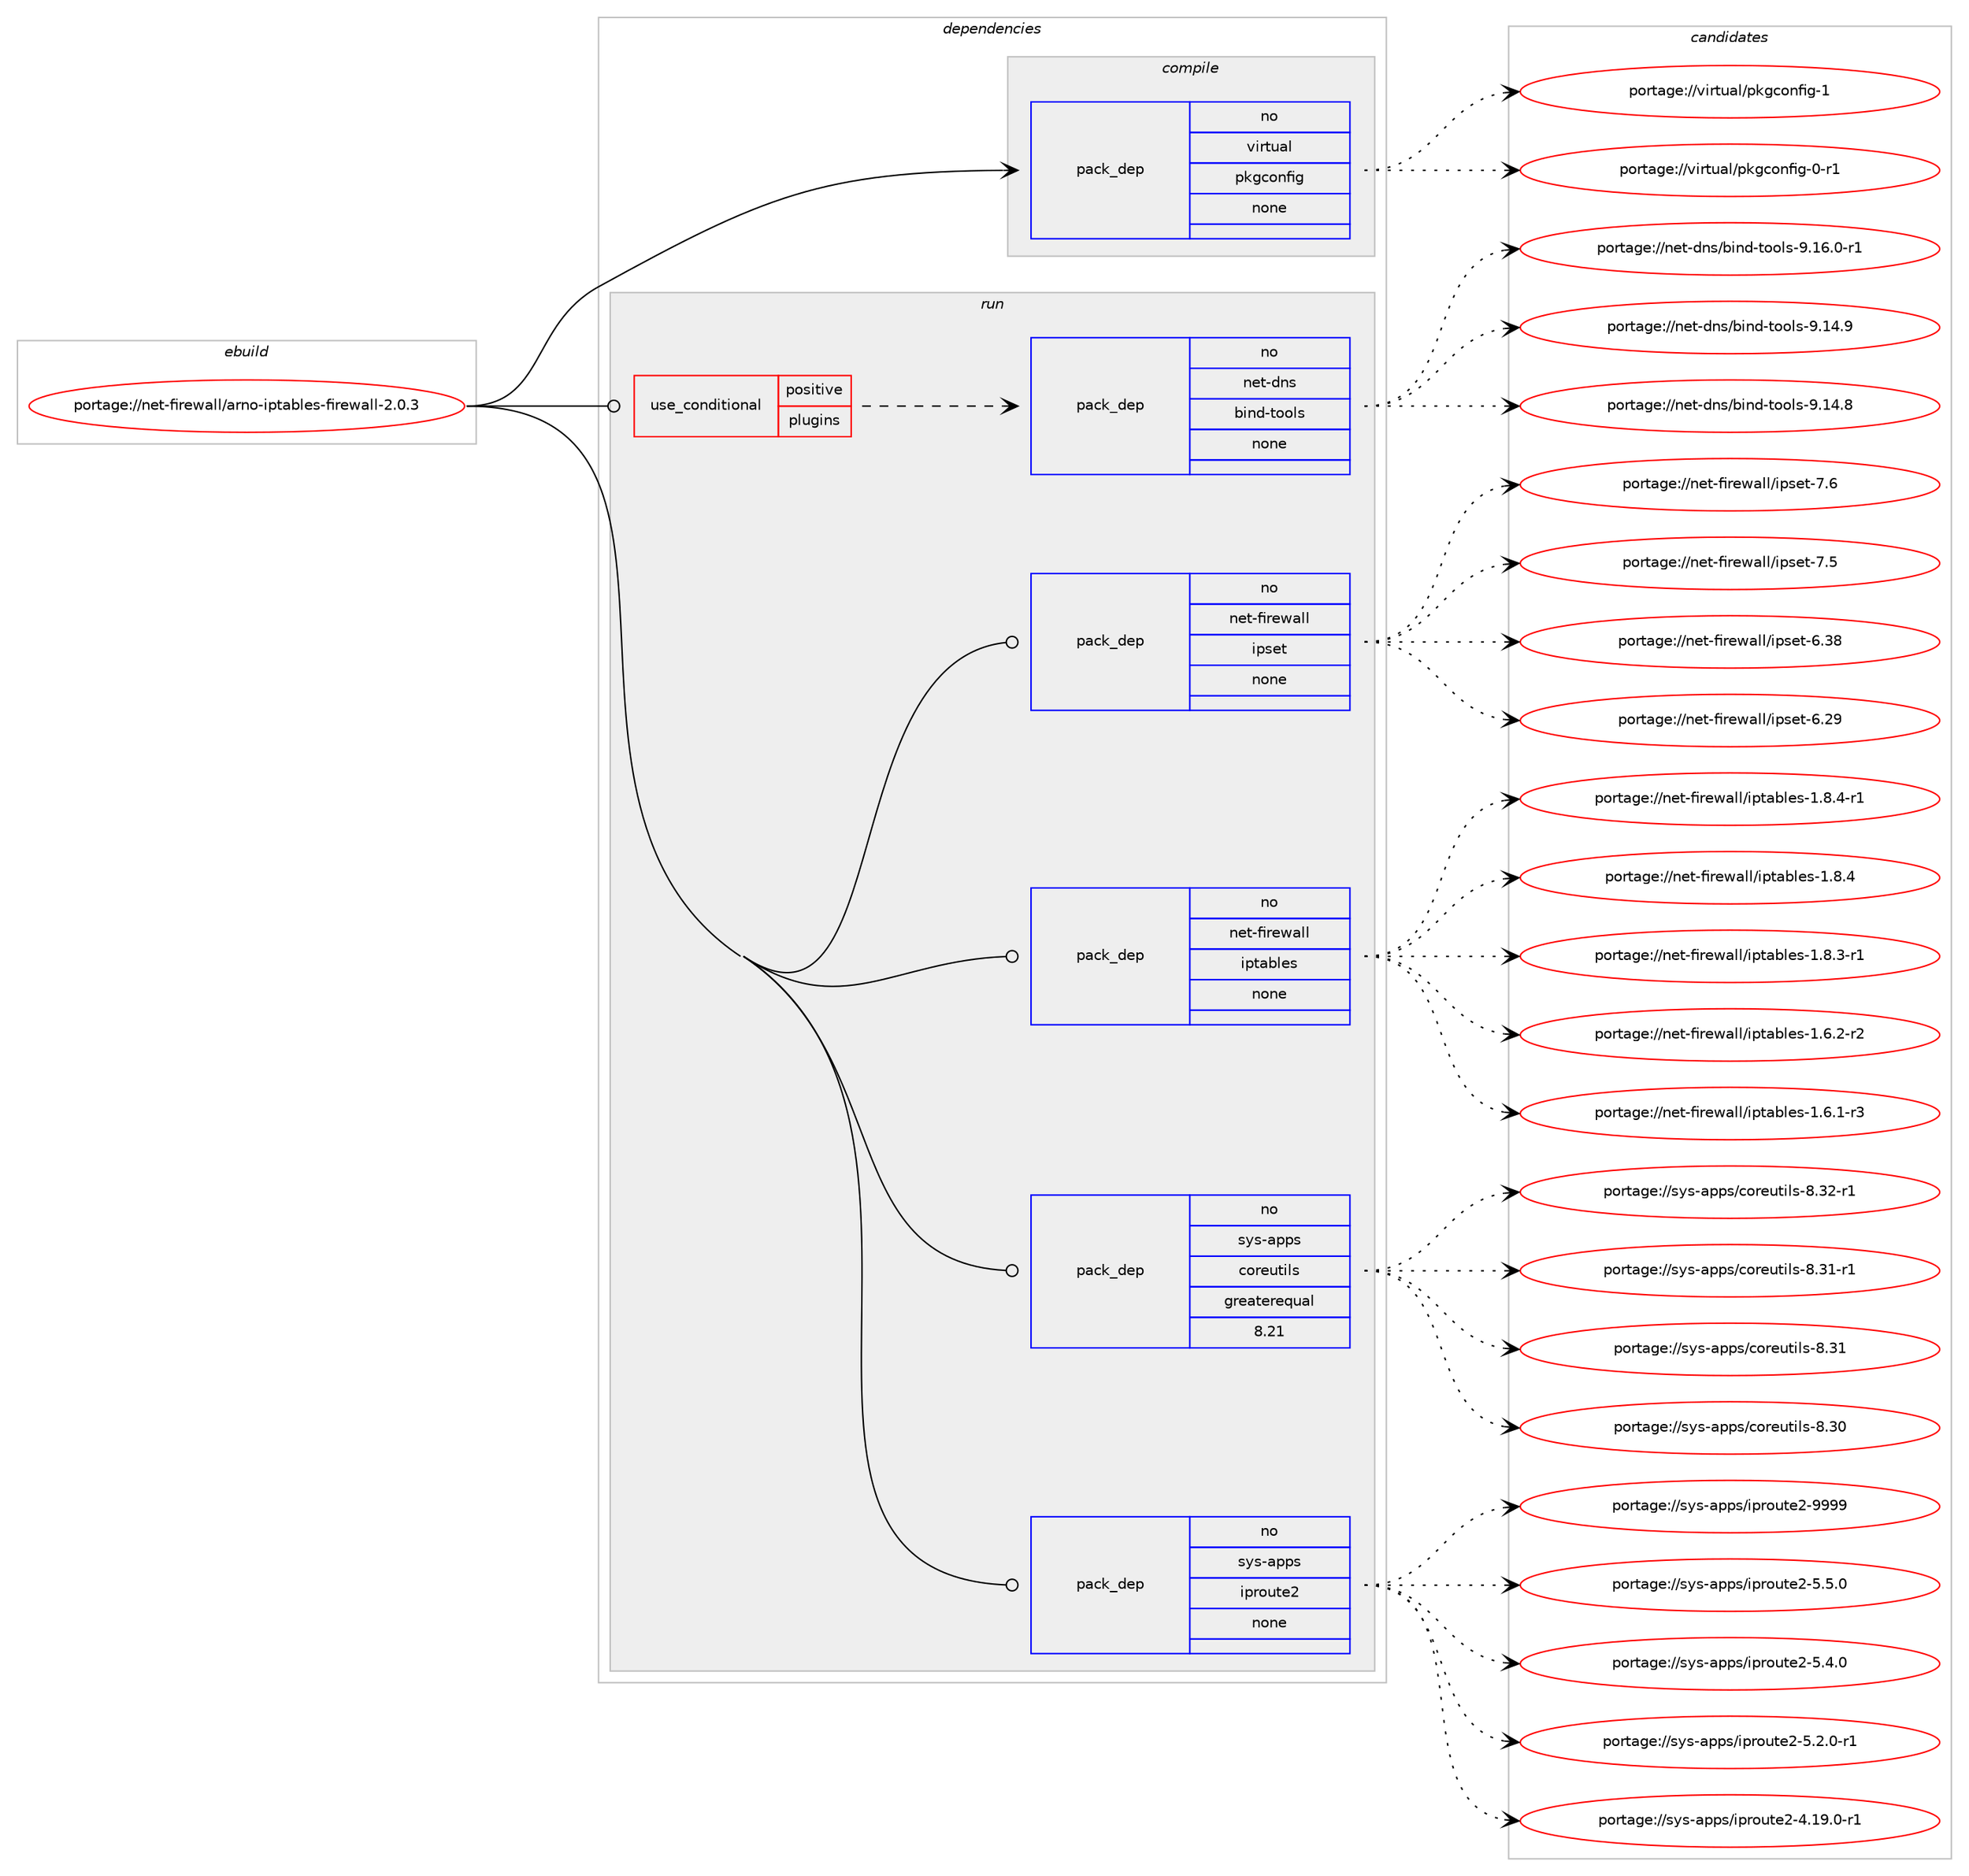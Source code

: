 digraph prolog {

# *************
# Graph options
# *************

newrank=true;
concentrate=true;
compound=true;
graph [rankdir=LR,fontname=Helvetica,fontsize=10,ranksep=1.5];#, ranksep=2.5, nodesep=0.2];
edge  [arrowhead=vee];
node  [fontname=Helvetica,fontsize=10];

# **********
# The ebuild
# **********

subgraph cluster_leftcol {
color=gray;
rank=same;
label=<<i>ebuild</i>>;
id [label="portage://net-firewall/arno-iptables-firewall-2.0.3", color=red, width=4, href="../net-firewall/arno-iptables-firewall-2.0.3.svg"];
}

# ****************
# The dependencies
# ****************

subgraph cluster_midcol {
color=gray;
label=<<i>dependencies</i>>;
subgraph cluster_compile {
fillcolor="#eeeeee";
style=filled;
label=<<i>compile</i>>;
subgraph pack20198 {
dependency24869 [label=<<TABLE BORDER="0" CELLBORDER="1" CELLSPACING="0" CELLPADDING="4" WIDTH="220"><TR><TD ROWSPAN="6" CELLPADDING="30">pack_dep</TD></TR><TR><TD WIDTH="110">no</TD></TR><TR><TD>virtual</TD></TR><TR><TD>pkgconfig</TD></TR><TR><TD>none</TD></TR><TR><TD></TD></TR></TABLE>>, shape=none, color=blue];
}
id:e -> dependency24869:w [weight=20,style="solid",arrowhead="vee"];
}
subgraph cluster_compileandrun {
fillcolor="#eeeeee";
style=filled;
label=<<i>compile and run</i>>;
}
subgraph cluster_run {
fillcolor="#eeeeee";
style=filled;
label=<<i>run</i>>;
subgraph cond4288 {
dependency24870 [label=<<TABLE BORDER="0" CELLBORDER="1" CELLSPACING="0" CELLPADDING="4"><TR><TD ROWSPAN="3" CELLPADDING="10">use_conditional</TD></TR><TR><TD>positive</TD></TR><TR><TD>plugins</TD></TR></TABLE>>, shape=none, color=red];
subgraph pack20199 {
dependency24871 [label=<<TABLE BORDER="0" CELLBORDER="1" CELLSPACING="0" CELLPADDING="4" WIDTH="220"><TR><TD ROWSPAN="6" CELLPADDING="30">pack_dep</TD></TR><TR><TD WIDTH="110">no</TD></TR><TR><TD>net-dns</TD></TR><TR><TD>bind-tools</TD></TR><TR><TD>none</TD></TR><TR><TD></TD></TR></TABLE>>, shape=none, color=blue];
}
dependency24870:e -> dependency24871:w [weight=20,style="dashed",arrowhead="vee"];
}
id:e -> dependency24870:w [weight=20,style="solid",arrowhead="odot"];
subgraph pack20200 {
dependency24872 [label=<<TABLE BORDER="0" CELLBORDER="1" CELLSPACING="0" CELLPADDING="4" WIDTH="220"><TR><TD ROWSPAN="6" CELLPADDING="30">pack_dep</TD></TR><TR><TD WIDTH="110">no</TD></TR><TR><TD>net-firewall</TD></TR><TR><TD>ipset</TD></TR><TR><TD>none</TD></TR><TR><TD></TD></TR></TABLE>>, shape=none, color=blue];
}
id:e -> dependency24872:w [weight=20,style="solid",arrowhead="odot"];
subgraph pack20201 {
dependency24873 [label=<<TABLE BORDER="0" CELLBORDER="1" CELLSPACING="0" CELLPADDING="4" WIDTH="220"><TR><TD ROWSPAN="6" CELLPADDING="30">pack_dep</TD></TR><TR><TD WIDTH="110">no</TD></TR><TR><TD>net-firewall</TD></TR><TR><TD>iptables</TD></TR><TR><TD>none</TD></TR><TR><TD></TD></TR></TABLE>>, shape=none, color=blue];
}
id:e -> dependency24873:w [weight=20,style="solid",arrowhead="odot"];
subgraph pack20202 {
dependency24874 [label=<<TABLE BORDER="0" CELLBORDER="1" CELLSPACING="0" CELLPADDING="4" WIDTH="220"><TR><TD ROWSPAN="6" CELLPADDING="30">pack_dep</TD></TR><TR><TD WIDTH="110">no</TD></TR><TR><TD>sys-apps</TD></TR><TR><TD>coreutils</TD></TR><TR><TD>greaterequal</TD></TR><TR><TD>8.21</TD></TR></TABLE>>, shape=none, color=blue];
}
id:e -> dependency24874:w [weight=20,style="solid",arrowhead="odot"];
subgraph pack20203 {
dependency24875 [label=<<TABLE BORDER="0" CELLBORDER="1" CELLSPACING="0" CELLPADDING="4" WIDTH="220"><TR><TD ROWSPAN="6" CELLPADDING="30">pack_dep</TD></TR><TR><TD WIDTH="110">no</TD></TR><TR><TD>sys-apps</TD></TR><TR><TD>iproute2</TD></TR><TR><TD>none</TD></TR><TR><TD></TD></TR></TABLE>>, shape=none, color=blue];
}
id:e -> dependency24875:w [weight=20,style="solid",arrowhead="odot"];
}
}

# **************
# The candidates
# **************

subgraph cluster_choices {
rank=same;
color=gray;
label=<<i>candidates</i>>;

subgraph choice20198 {
color=black;
nodesep=1;
choice1181051141161179710847112107103991111101021051034549 [label="portage://virtual/pkgconfig-1", color=red, width=4,href="../virtual/pkgconfig-1.svg"];
choice11810511411611797108471121071039911111010210510345484511449 [label="portage://virtual/pkgconfig-0-r1", color=red, width=4,href="../virtual/pkgconfig-0-r1.svg"];
dependency24869:e -> choice1181051141161179710847112107103991111101021051034549:w [style=dotted,weight="100"];
dependency24869:e -> choice11810511411611797108471121071039911111010210510345484511449:w [style=dotted,weight="100"];
}
subgraph choice20199 {
color=black;
nodesep=1;
choice11010111645100110115479810511010045116111111108115455746495446484511449 [label="portage://net-dns/bind-tools-9.16.0-r1", color=red, width=4,href="../net-dns/bind-tools-9.16.0-r1.svg"];
choice1101011164510011011547981051101004511611111110811545574649524657 [label="portage://net-dns/bind-tools-9.14.9", color=red, width=4,href="../net-dns/bind-tools-9.14.9.svg"];
choice1101011164510011011547981051101004511611111110811545574649524656 [label="portage://net-dns/bind-tools-9.14.8", color=red, width=4,href="../net-dns/bind-tools-9.14.8.svg"];
dependency24871:e -> choice11010111645100110115479810511010045116111111108115455746495446484511449:w [style=dotted,weight="100"];
dependency24871:e -> choice1101011164510011011547981051101004511611111110811545574649524657:w [style=dotted,weight="100"];
dependency24871:e -> choice1101011164510011011547981051101004511611111110811545574649524656:w [style=dotted,weight="100"];
}
subgraph choice20200 {
color=black;
nodesep=1;
choice11010111645102105114101119971081084710511211510111645554654 [label="portage://net-firewall/ipset-7.6", color=red, width=4,href="../net-firewall/ipset-7.6.svg"];
choice11010111645102105114101119971081084710511211510111645554653 [label="portage://net-firewall/ipset-7.5", color=red, width=4,href="../net-firewall/ipset-7.5.svg"];
choice1101011164510210511410111997108108471051121151011164554465156 [label="portage://net-firewall/ipset-6.38", color=red, width=4,href="../net-firewall/ipset-6.38.svg"];
choice1101011164510210511410111997108108471051121151011164554465057 [label="portage://net-firewall/ipset-6.29", color=red, width=4,href="../net-firewall/ipset-6.29.svg"];
dependency24872:e -> choice11010111645102105114101119971081084710511211510111645554654:w [style=dotted,weight="100"];
dependency24872:e -> choice11010111645102105114101119971081084710511211510111645554653:w [style=dotted,weight="100"];
dependency24872:e -> choice1101011164510210511410111997108108471051121151011164554465156:w [style=dotted,weight="100"];
dependency24872:e -> choice1101011164510210511410111997108108471051121151011164554465057:w [style=dotted,weight="100"];
}
subgraph choice20201 {
color=black;
nodesep=1;
choice11010111645102105114101119971081084710511211697981081011154549465646524511449 [label="portage://net-firewall/iptables-1.8.4-r1", color=red, width=4,href="../net-firewall/iptables-1.8.4-r1.svg"];
choice1101011164510210511410111997108108471051121169798108101115454946564652 [label="portage://net-firewall/iptables-1.8.4", color=red, width=4,href="../net-firewall/iptables-1.8.4.svg"];
choice11010111645102105114101119971081084710511211697981081011154549465646514511449 [label="portage://net-firewall/iptables-1.8.3-r1", color=red, width=4,href="../net-firewall/iptables-1.8.3-r1.svg"];
choice11010111645102105114101119971081084710511211697981081011154549465446504511450 [label="portage://net-firewall/iptables-1.6.2-r2", color=red, width=4,href="../net-firewall/iptables-1.6.2-r2.svg"];
choice11010111645102105114101119971081084710511211697981081011154549465446494511451 [label="portage://net-firewall/iptables-1.6.1-r3", color=red, width=4,href="../net-firewall/iptables-1.6.1-r3.svg"];
dependency24873:e -> choice11010111645102105114101119971081084710511211697981081011154549465646524511449:w [style=dotted,weight="100"];
dependency24873:e -> choice1101011164510210511410111997108108471051121169798108101115454946564652:w [style=dotted,weight="100"];
dependency24873:e -> choice11010111645102105114101119971081084710511211697981081011154549465646514511449:w [style=dotted,weight="100"];
dependency24873:e -> choice11010111645102105114101119971081084710511211697981081011154549465446504511450:w [style=dotted,weight="100"];
dependency24873:e -> choice11010111645102105114101119971081084710511211697981081011154549465446494511451:w [style=dotted,weight="100"];
}
subgraph choice20202 {
color=black;
nodesep=1;
choice1151211154597112112115479911111410111711610510811545564651504511449 [label="portage://sys-apps/coreutils-8.32-r1", color=red, width=4,href="../sys-apps/coreutils-8.32-r1.svg"];
choice1151211154597112112115479911111410111711610510811545564651494511449 [label="portage://sys-apps/coreutils-8.31-r1", color=red, width=4,href="../sys-apps/coreutils-8.31-r1.svg"];
choice115121115459711211211547991111141011171161051081154556465149 [label="portage://sys-apps/coreutils-8.31", color=red, width=4,href="../sys-apps/coreutils-8.31.svg"];
choice115121115459711211211547991111141011171161051081154556465148 [label="portage://sys-apps/coreutils-8.30", color=red, width=4,href="../sys-apps/coreutils-8.30.svg"];
dependency24874:e -> choice1151211154597112112115479911111410111711610510811545564651504511449:w [style=dotted,weight="100"];
dependency24874:e -> choice1151211154597112112115479911111410111711610510811545564651494511449:w [style=dotted,weight="100"];
dependency24874:e -> choice115121115459711211211547991111141011171161051081154556465149:w [style=dotted,weight="100"];
dependency24874:e -> choice115121115459711211211547991111141011171161051081154556465148:w [style=dotted,weight="100"];
}
subgraph choice20203 {
color=black;
nodesep=1;
choice115121115459711211211547105112114111117116101504557575757 [label="portage://sys-apps/iproute2-9999", color=red, width=4,href="../sys-apps/iproute2-9999.svg"];
choice11512111545971121121154710511211411111711610150455346534648 [label="portage://sys-apps/iproute2-5.5.0", color=red, width=4,href="../sys-apps/iproute2-5.5.0.svg"];
choice11512111545971121121154710511211411111711610150455346524648 [label="portage://sys-apps/iproute2-5.4.0", color=red, width=4,href="../sys-apps/iproute2-5.4.0.svg"];
choice115121115459711211211547105112114111117116101504553465046484511449 [label="portage://sys-apps/iproute2-5.2.0-r1", color=red, width=4,href="../sys-apps/iproute2-5.2.0-r1.svg"];
choice11512111545971121121154710511211411111711610150455246495746484511449 [label="portage://sys-apps/iproute2-4.19.0-r1", color=red, width=4,href="../sys-apps/iproute2-4.19.0-r1.svg"];
dependency24875:e -> choice115121115459711211211547105112114111117116101504557575757:w [style=dotted,weight="100"];
dependency24875:e -> choice11512111545971121121154710511211411111711610150455346534648:w [style=dotted,weight="100"];
dependency24875:e -> choice11512111545971121121154710511211411111711610150455346524648:w [style=dotted,weight="100"];
dependency24875:e -> choice115121115459711211211547105112114111117116101504553465046484511449:w [style=dotted,weight="100"];
dependency24875:e -> choice11512111545971121121154710511211411111711610150455246495746484511449:w [style=dotted,weight="100"];
}
}

}
